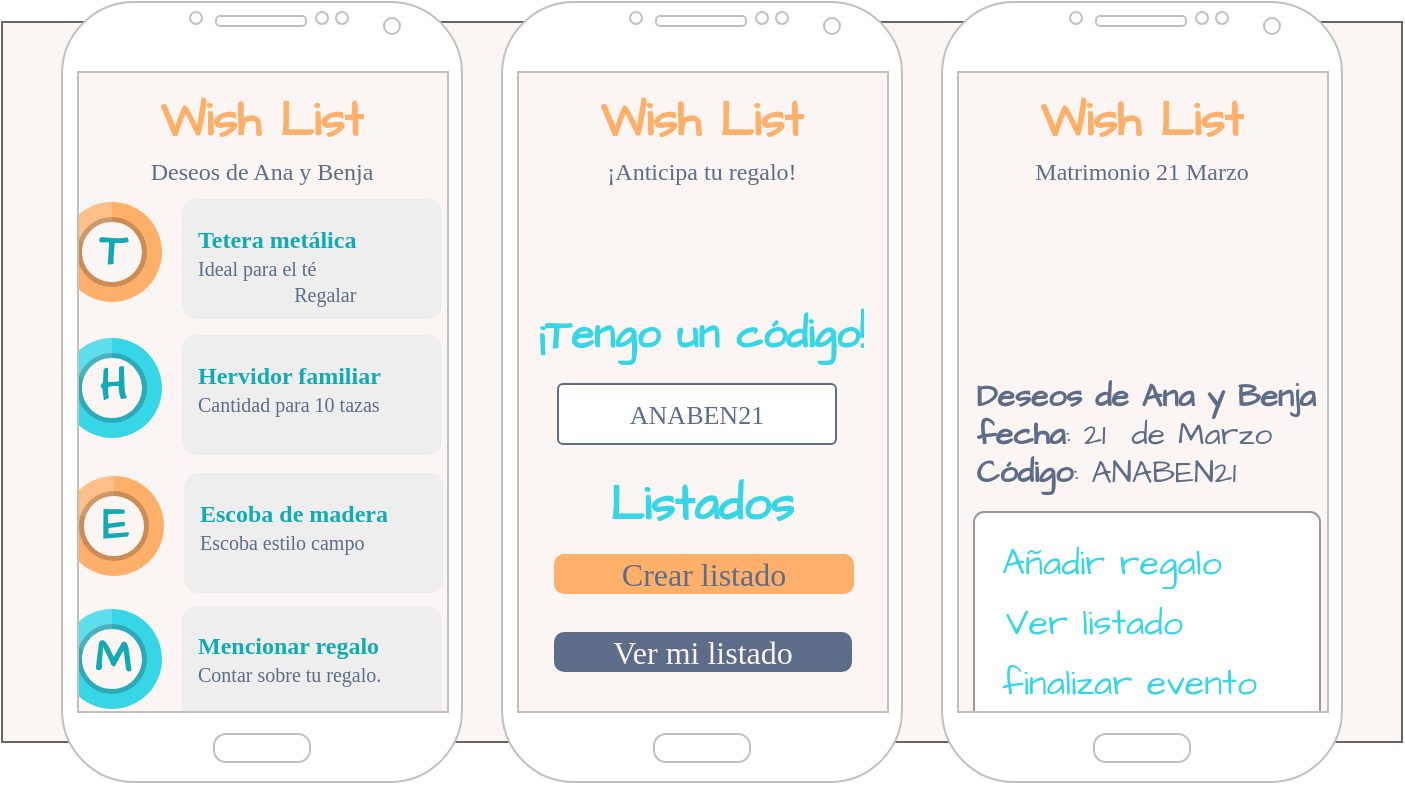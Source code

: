 <mxfile version="17.4.0" type="device"><diagram id="Q65RmlNV9d2oxdA6_jzO" name="Page-1"><mxGraphModel dx="1422" dy="762" grid="1" gridSize="10" guides="1" tooltips="1" connect="1" arrows="1" fold="1" page="1" pageScale="1" pageWidth="827" pageHeight="1169" math="0" shadow="0"><root><mxCell id="PEr-37xWLqHK8UfszfW1-0"/><mxCell id="PEr-37xWLqHK8UfszfW1-1" parent="PEr-37xWLqHK8UfszfW1-0"/><mxCell id="9Yyg17Gd62UURZCRztYS-3" value="" style="rounded=0;whiteSpace=wrap;html=1;fillColor=#FBF6F3;fontColor=#333333;strokeColor=#666666;" parent="PEr-37xWLqHK8UfszfW1-1" vertex="1"><mxGeometry x="50" y="210" width="700" height="360" as="geometry"/></mxCell><mxCell id="9Yyg17Gd62UURZCRztYS-0" value="" style="verticalLabelPosition=bottom;verticalAlign=top;html=1;shadow=0;dashed=0;strokeWidth=1;shape=mxgraph.android.phone2;strokeColor=#c0c0c0;" parent="PEr-37xWLqHK8UfszfW1-1" vertex="1"><mxGeometry x="300" y="200" width="200" height="390" as="geometry"/></mxCell><mxCell id="9Yyg17Gd62UURZCRztYS-4" value="&lt;h1&gt;&lt;font color=&quot;#feb06a&quot;&gt;Wish List&lt;/font&gt;&lt;/h1&gt;" style="text;html=1;strokeColor=none;fillColor=none;spacing=5;spacingTop=-20;whiteSpace=wrap;overflow=hidden;rounded=0;align=center;fontFamily=Architects Daughter;fontSource=https%3A%2F%2Ffonts.googleapis.com%2Fcss%3Ffamily%3DArchitects%2BDaughter;" parent="PEr-37xWLqHK8UfszfW1-1" vertex="1"><mxGeometry x="90" y="240" width="180" height="40" as="geometry"/></mxCell><mxCell id="9Yyg17Gd62UURZCRztYS-5" value="&lt;h1&gt;&lt;font color=&quot;#feb06a&quot;&gt;Wish List&lt;/font&gt;&lt;/h1&gt;" style="text;html=1;strokeColor=none;fillColor=none;spacing=5;spacingTop=-20;whiteSpace=wrap;overflow=hidden;rounded=0;align=center;fontFamily=Architects Daughter;fontSource=https%3A%2F%2Ffonts.googleapis.com%2Fcss%3Ffamily%3DArchitects%2BDaughter;" parent="PEr-37xWLqHK8UfszfW1-1" vertex="1"><mxGeometry x="530" y="240" width="180" height="40" as="geometry"/></mxCell><mxCell id="9Yyg17Gd62UURZCRztYS-6" value="&lt;h1&gt;&lt;font color=&quot;#feb06a&quot;&gt;Wish List&lt;/font&gt;&lt;/h1&gt;" style="text;html=1;strokeColor=none;fillColor=none;spacing=5;spacingTop=-20;whiteSpace=wrap;overflow=hidden;rounded=0;align=center;fontFamily=Architects Daughter;fontSource=https%3A%2F%2Ffonts.googleapis.com%2Fcss%3Ffamily%3DArchitects%2BDaughter;" parent="PEr-37xWLqHK8UfszfW1-1" vertex="1"><mxGeometry x="310" y="240" width="180" height="40" as="geometry"/></mxCell><mxCell id="9Yyg17Gd62UURZCRztYS-7" value="¡Anticipa tu regalo!" style="text;html=1;strokeColor=none;fillColor=none;align=center;verticalAlign=middle;whiteSpace=wrap;rounded=0;fontFamily=Rubik;fontColor=#5D6C89;fontSource=https%3A%2F%2Ffonts.googleapis.com%2Fcss%3Ffamily%3DRubik;" parent="PEr-37xWLqHK8UfszfW1-1" vertex="1"><mxGeometry x="310" y="270" width="180" height="30" as="geometry"/></mxCell><mxCell id="ZBwzKHlEXMseDxMzkvgg-0" value="&lt;h1&gt;&lt;font style=&quot;font-size: 21px&quot;&gt;¡Tengo un código!&lt;/font&gt;&lt;/h1&gt;" style="text;html=1;strokeColor=none;fillColor=none;spacing=5;spacingTop=-20;whiteSpace=wrap;overflow=hidden;rounded=0;fontColor=#36D6E7;fontFamily=Architects Daughter;align=center;fontSource=https%3A%2F%2Ffonts.googleapis.com%2Fcss%3Ffamily%3DArchitects%2BDaughter;" parent="PEr-37xWLqHK8UfszfW1-1" vertex="1"><mxGeometry x="310" y="346" width="180" height="40" as="geometry"/></mxCell><mxCell id="ZBwzKHlEXMseDxMzkvgg-4" value="&lt;font color=&quot;#5d6c89&quot;&gt;ANABEN21&lt;/font&gt;" style="strokeWidth=1;shadow=0;dashed=0;shape=mxgraph.ios.iTextInput;strokeColor=#5D6C89;buttonText=;fontSize=13;align=center;fontColor=#FEB06A;whiteSpace=wrap;html=1;perimeterSpacing=11;fontFamily=Rubik;fontSource=https%3A%2F%2Ffonts.googleapis.com%2Fcss%3Ffamily%3DRubik;" parent="PEr-37xWLqHK8UfszfW1-1" vertex="1"><mxGeometry x="328" y="391" width="139" height="30" as="geometry"/></mxCell><mxCell id="ZBwzKHlEXMseDxMzkvgg-5" value="" style="shape=image;html=1;verticalAlign=top;verticalLabelPosition=bottom;labelBackgroundColor=#36D6E7;imageAspect=0;aspect=fixed;image=https://cdn2.iconfinder.com/data/icons/css-vol-3/24/qr-128.png;fontSize=19;fontColor=#36D6E7;" parent="PEr-37xWLqHK8UfszfW1-1" vertex="1"><mxGeometry x="435" y="392" width="30" height="30" as="geometry"/></mxCell><mxCell id="ZBwzKHlEXMseDxMzkvgg-6" value="&lt;h1 style=&quot;font-size: 24px;&quot;&gt;Listados&lt;/h1&gt;" style="text;html=1;strokeColor=none;fillColor=none;spacing=5;spacingTop=-20;whiteSpace=wrap;overflow=hidden;rounded=0;fontColor=#36D6E7;fontFamily=Architects Daughter;align=center;fontSize=24;fontSource=https%3A%2F%2Ffonts.googleapis.com%2Fcss%3Ffamily%3DArchitects%2BDaughter;" parent="PEr-37xWLqHK8UfszfW1-1" vertex="1"><mxGeometry x="310" y="432" width="180" height="36" as="geometry"/></mxCell><mxCell id="ZBwzKHlEXMseDxMzkvgg-7" value="Ver mi listado" style="html=1;shadow=0;dashed=0;shape=mxgraph.bootstrap.rrect;rSize=5;strokeColor=none;strokeWidth=1;fillColor=#5D6C89;fontColor=#FBF6F3;whiteSpace=wrap;align=center;verticalAlign=middle;spacingLeft=0;fontStyle=0;fontSize=16;spacing=5;fontFamily=Rubik;fontSource=https%3A%2F%2Ffonts.googleapis.com%2Fcss%3Ffamily%3DRubik;" parent="PEr-37xWLqHK8UfszfW1-1" vertex="1"><mxGeometry x="326" y="515" width="149" height="20" as="geometry"/></mxCell><mxCell id="ZBwzKHlEXMseDxMzkvgg-8" value="Crear listado" style="html=1;shadow=0;dashed=0;shape=mxgraph.bootstrap.rrect;rSize=5;strokeColor=none;strokeWidth=1;fillColor=#FEB06A;fontColor=#5D6C89;whiteSpace=wrap;align=center;verticalAlign=middle;spacingLeft=0;fontStyle=0;fontSize=16;spacing=5;fontFamily=Rubik;fontSource=https%3A%2F%2Ffonts.googleapis.com%2Fcss%3Ffamily%3DRubik;" parent="PEr-37xWLqHK8UfszfW1-1" vertex="1"><mxGeometry x="326" y="476" width="150" height="20" as="geometry"/></mxCell><mxCell id="ZBwzKHlEXMseDxMzkvgg-9" value="Deseos de Ana y Benja" style="text;html=1;strokeColor=none;fillColor=none;align=center;verticalAlign=middle;whiteSpace=wrap;rounded=0;fontFamily=Rubik;fontColor=#5D6C89;fontSource=https%3A%2F%2Ffonts.googleapis.com%2Fcss%3Ffamily%3DRubik;" parent="PEr-37xWLqHK8UfszfW1-1" vertex="1"><mxGeometry x="90" y="270" width="180" height="30" as="geometry"/></mxCell><mxCell id="ZBwzKHlEXMseDxMzkvgg-35" value="T" style="verticalLabelPosition=middle;verticalAlign=middle;html=1;html=1;shape=mxgraph.infographic.partConcEllipse;startAngle=0;endAngle=0.8;arcWidth=0.4;strokeColor=none;fillColor=#FEB06A;fontSize=22;fontColor=#12AAB5;align=center;fontStyle=1;fontFamily=Architects Daughter;fontSource=https%3A%2F%2Ffonts.googleapis.com%2Fcss%3Ffamily%3DArchitects%2BDaughter;" parent="PEr-37xWLqHK8UfszfW1-1" vertex="1"><mxGeometry x="80" y="300" width="50" height="50" as="geometry"/></mxCell><mxCell id="ZBwzKHlEXMseDxMzkvgg-10" value="Matrimonio 21 Marzo" style="text;html=1;strokeColor=none;fillColor=none;align=center;verticalAlign=middle;whiteSpace=wrap;rounded=0;fontFamily=Rubik;fontColor=#5D6C89;fontSource=https%3A%2F%2Ffonts.googleapis.com%2Fcss%3Ffamily%3DRubik;" parent="PEr-37xWLqHK8UfszfW1-1" vertex="1"><mxGeometry x="530" y="270" width="180" height="30" as="geometry"/></mxCell><mxCell id="ZBwzKHlEXMseDxMzkvgg-40" value="&lt;font style=&quot;font-size: 10px&quot;&gt;&lt;font style=&quot;font-size: 12px&quot; color=&quot;#12AAB5&quot;&gt;&lt;b&gt;Tetera metálica&lt;/b&gt;&lt;/font&gt;&lt;br&gt;Ideal para el té&lt;br&gt;&lt;div style=&quot;text-align: right&quot;&gt;&lt;span&gt;Regalar&lt;/span&gt;&lt;/div&gt;&lt;/font&gt;" style="rounded=1;strokeColor=none;fillColor=#EEEEEE;align=left;arcSize=12;verticalAlign=top;whiteSpace=wrap;html=1;fontSize=12;spacing=8;fontFamily=Rubik;fontColor=#5D6C89;fontSource=https%3A%2F%2Ffonts.googleapis.com%2Fcss%3Ffamily%3DRubik;" parent="PEr-37xWLqHK8UfszfW1-1" vertex="1"><mxGeometry x="140" y="298.5" width="130" height="60" as="geometry"/></mxCell><mxCell id="ZBwzKHlEXMseDxMzkvgg-41" value="H" style="verticalLabelPosition=middle;verticalAlign=middle;html=1;html=1;shape=mxgraph.infographic.partConcEllipse;startAngle=0;endAngle=0.8;arcWidth=0.4;strokeColor=none;fillColor=#36D6E7;fontSize=22;fontColor=#12AAB5;align=center;fontStyle=1;fontFamily=Architects Daughter;fontSource=https%3A%2F%2Ffonts.googleapis.com%2Fcss%3Ffamily%3DArchitects%2BDaughter;" parent="PEr-37xWLqHK8UfszfW1-1" vertex="1"><mxGeometry x="80" y="368" width="50" height="50" as="geometry"/></mxCell><mxCell id="ZBwzKHlEXMseDxMzkvgg-42" value="&lt;font style=&quot;font-size: 10px&quot;&gt;&lt;font style=&quot;font-size: 12px&quot; color=&quot;#12AAB5&quot;&gt;&lt;b&gt;Hervidor familiar&lt;/b&gt;&lt;/font&gt;&lt;br&gt;Cantidad para 10 tazas&lt;br&gt;&lt;/font&gt;" style="rounded=1;strokeColor=none;fillColor=#EEEEEE;align=left;arcSize=12;verticalAlign=top;whiteSpace=wrap;html=1;fontSize=12;spacing=8;fontFamily=Rubik;fontColor=#5D6C89;fontSource=https%3A%2F%2Ffonts.googleapis.com%2Fcss%3Ffamily%3DRubik;" parent="PEr-37xWLqHK8UfszfW1-1" vertex="1"><mxGeometry x="140" y="366.5" width="130" height="60" as="geometry"/></mxCell><mxCell id="ZBwzKHlEXMseDxMzkvgg-43" value="E" style="verticalLabelPosition=middle;verticalAlign=middle;html=1;html=1;shape=mxgraph.infographic.partConcEllipse;startAngle=0;endAngle=0.8;arcWidth=0.4;strokeColor=none;fillColor=#FEB06A;fontSize=22;fontColor=#12AAB5;align=center;fontStyle=1;fontFamily=Architects Daughter;fontSource=https%3A%2F%2Ffonts.googleapis.com%2Fcss%3Ffamily%3DArchitects%2BDaughter;" parent="PEr-37xWLqHK8UfszfW1-1" vertex="1"><mxGeometry x="81" y="437" width="50" height="50" as="geometry"/></mxCell><mxCell id="ZBwzKHlEXMseDxMzkvgg-44" value="&lt;font style=&quot;font-size: 10px&quot;&gt;&lt;font style=&quot;font-size: 12px&quot; color=&quot;#12AAB5&quot;&gt;&lt;b&gt;Escoba de madera&lt;/b&gt;&lt;/font&gt;&lt;br&gt;Escoba estilo campo&lt;br&gt;&lt;/font&gt;" style="rounded=1;strokeColor=none;fillColor=#EEEEEE;align=left;arcSize=12;verticalAlign=top;whiteSpace=wrap;html=1;fontSize=12;spacing=8;fontFamily=Rubik;fontColor=#5D6C89;fontSource=https%3A%2F%2Ffonts.googleapis.com%2Fcss%3Ffamily%3DRubik;" parent="PEr-37xWLqHK8UfszfW1-1" vertex="1"><mxGeometry x="141" y="435.5" width="130" height="60" as="geometry"/></mxCell><mxCell id="ZBwzKHlEXMseDxMzkvgg-45" value="M" style="verticalLabelPosition=middle;verticalAlign=middle;html=1;html=1;shape=mxgraph.infographic.partConcEllipse;startAngle=0;endAngle=0.8;arcWidth=0.4;strokeColor=none;fillColor=#36D6E7;fontSize=22;fontColor=#12AAB5;align=center;fontStyle=1;fontFamily=Architects Daughter;fontSource=https%3A%2F%2Ffonts.googleapis.com%2Fcss%3Ffamily%3DArchitects%2BDaughter;" parent="PEr-37xWLqHK8UfszfW1-1" vertex="1"><mxGeometry x="80" y="503.5" width="50" height="50" as="geometry"/></mxCell><mxCell id="ZBwzKHlEXMseDxMzkvgg-46" value="&lt;font&gt;&lt;font color=&quot;#12aab5&quot;&gt;&lt;b&gt;Mencionar regalo&lt;/b&gt;&lt;/font&gt;&lt;br&gt;&lt;span style=&quot;font-size: 10px&quot;&gt;Contar sobre tu regalo.&lt;/span&gt;&lt;br&gt;&lt;div style=&quot;font-size: 10px ; text-align: center&quot;&gt;&lt;br&gt;&lt;/div&gt;&lt;/font&gt;" style="rounded=1;strokeColor=none;fillColor=#EEEEEE;align=left;arcSize=12;verticalAlign=top;whiteSpace=wrap;html=1;fontSize=12;spacing=8;fontFamily=Rubik;fontColor=#5D6C89;fontSource=https%3A%2F%2Ffonts.googleapis.com%2Fcss%3Ffamily%3DRubik;" parent="PEr-37xWLqHK8UfszfW1-1" vertex="1"><mxGeometry x="140" y="502" width="130" height="60" as="geometry"/></mxCell><mxCell id="9Yyg17Gd62UURZCRztYS-2" value="" style="verticalLabelPosition=bottom;verticalAlign=top;html=1;shadow=0;dashed=0;strokeWidth=1;shape=mxgraph.android.phone2;strokeColor=#c0c0c0;" parent="PEr-37xWLqHK8UfszfW1-1" vertex="1"><mxGeometry x="80" y="200" width="200" height="390" as="geometry"/></mxCell><mxCell id="ZBwzKHlEXMseDxMzkvgg-49" value="" style="shape=image;html=1;verticalAlign=top;verticalLabelPosition=bottom;labelBackgroundColor=#ffffff;imageAspect=0;aspect=fixed;image=https://cdn1.iconfinder.com/data/icons/line-christmas-icons/75/_gift-128.png;fontFamily=Comic Sans MS;fontSize=19;fontColor=#36D6E7;strokeColor=#5D6C89;fillColor=#36D6E7;" parent="PEr-37xWLqHK8UfszfW1-1" vertex="1"><mxGeometry x="244" y="335.5" width="21" height="21" as="geometry"/></mxCell><mxCell id="ZBwzKHlEXMseDxMzkvgg-52" value="" style="rounded=1;shape=image;html=1;verticalAlign=top;verticalLabelPosition=bottom;labelBackgroundColor=#ffffff;imageAspect=0;aspect=fixed;image=https://cdn1.iconfinder.com/data/icons/ionicons-outline-vol-2/512/qr-code-outline-128.png;fontFamily=Comic Sans MS;fontSize=19;fontColor=none;strokeColor=#5D6C89;fillColor=#36D6E7;imageBorder=none;strokeWidth=3;noLabel=1;" parent="PEr-37xWLqHK8UfszfW1-1" vertex="1"><mxGeometry x="580" y="300" width="80" height="80" as="geometry"/></mxCell><mxCell id="ZBwzKHlEXMseDxMzkvgg-54" value="" style="shape=image;html=1;verticalAlign=top;verticalLabelPosition=bottom;labelBackgroundColor=#ffffff;imageAspect=0;aspect=fixed;image=https://cdn1.iconfinder.com/data/icons/line-christmas-icons/75/_gift-128.png;fontFamily=Comic Sans MS;fontSize=19;fontColor=#36D6E7;strokeColor=#5D6C89;fillColor=#36D6E7;" parent="PEr-37xWLqHK8UfszfW1-1" vertex="1"><mxGeometry x="375" y="303.5" width="50" height="50" as="geometry"/></mxCell><mxCell id="ZBwzKHlEXMseDxMzkvgg-55" value="" style="html=1;shadow=0;dashed=0;shape=mxgraph.bootstrap.rrect;rSize=5;fillColor=#ffffff;strokeColor=#999999;labelBackgroundColor=none;fontFamily=Comic Sans MS;fontSize=10;fontColor=#36D6E7;" parent="PEr-37xWLqHK8UfszfW1-1" vertex="1"><mxGeometry x="536" y="455" width="173" height="110" as="geometry"/></mxCell><mxCell id="ZBwzKHlEXMseDxMzkvgg-56" value="Añadir regalo" style="fillColor=none;strokeColor=none;align=left;spacing=20;fontSize=18;labelBackgroundColor=none;fontFamily=Architects Daughter;fontColor=#36D6E7;html=1;fontSource=https%3A%2F%2Ffonts.googleapis.com%2Fcss%3Ffamily%3DArchitects%2BDaughter;fontStyle=0" parent="ZBwzKHlEXMseDxMzkvgg-55" vertex="1"><mxGeometry width="170" height="30" relative="1" as="geometry"><mxPoint x="-6" y="10" as="offset"/></mxGeometry></mxCell><mxCell id="ZBwzKHlEXMseDxMzkvgg-58" value="finalizar evento" style="fillColor=none;strokeColor=none;align=left;spacing=20;fontSize=18;labelBackgroundColor=none;fontFamily=Architects Daughter;fontColor=#36D6E7;html=1;fontSource=https%3A%2F%2Ffonts.googleapis.com%2Fcss%3Ffamily%3DArchitects%2BDaughter;fontStyle=0" parent="ZBwzKHlEXMseDxMzkvgg-55" vertex="1"><mxGeometry width="170" height="30" relative="1" as="geometry"><mxPoint x="-6" y="70" as="offset"/></mxGeometry></mxCell><mxCell id="ZBwzKHlEXMseDxMzkvgg-59" value="Ver listado" style="fillColor=none;strokeColor=none;align=left;spacing=20;fontSize=18;labelBackgroundColor=none;fontFamily=Architects Daughter;fontColor=#36D6E7;html=1;fontSource=https%3A%2F%2Ffonts.googleapis.com%2Fcss%3Ffamily%3DArchitects%2BDaughter;fontStyle=0" parent="ZBwzKHlEXMseDxMzkvgg-55" vertex="1"><mxGeometry x="-4.011" y="40" width="169.023" height="30" as="geometry"/></mxCell><mxCell id="ZBwzKHlEXMseDxMzkvgg-65" value="" style="shape=image;html=1;verticalAlign=top;verticalLabelPosition=bottom;labelBackgroundColor=#ffffff;imageAspect=0;aspect=fixed;image=https://cdn4.iconfinder.com/data/icons/ionicons/512/icon-minus-circled-128.png;fontFamily=Comic Sans MS;fontSize=15;fontColor=none;strokeColor=#5D6C89;strokeWidth=3;fillColor=#36D6E7;" parent="ZBwzKHlEXMseDxMzkvgg-55" vertex="1"><mxGeometry x="153.138" y="48.25" width="17" height="17" as="geometry"/></mxCell><mxCell id="ZBwzKHlEXMseDxMzkvgg-67" value="" style="shape=image;html=1;verticalAlign=top;verticalLabelPosition=bottom;labelBackgroundColor=#ffffff;imageAspect=0;aspect=fixed;image=https://cdn2.iconfinder.com/data/icons/essential-web-1-1/50/eye-visible-show-monitor-see-128.png;fontFamily=Comic Sans MS;fontSize=15;fontColor=none;strokeColor=#5D6C89;strokeWidth=3;fillColor=#36D6E7;" parent="ZBwzKHlEXMseDxMzkvgg-55" vertex="1"><mxGeometry x="120.553" y="50.25" width="13.671" height="13.671" as="geometry"/></mxCell><mxCell id="ZBwzKHlEXMseDxMzkvgg-66" value="" style="shape=image;html=1;verticalAlign=top;verticalLabelPosition=bottom;labelBackgroundColor=#ffffff;imageAspect=0;aspect=fixed;image=https://cdn4.iconfinder.com/data/icons/developer-set-3/128/edit-128.png;fontFamily=Comic Sans MS;fontSize=15;fontColor=none;strokeColor=#5D6C89;strokeWidth=3;fillColor=#36D6E7;" parent="ZBwzKHlEXMseDxMzkvgg-55" vertex="1"><mxGeometry x="136.213" y="50.25" width="14.914" height="14.914" as="geometry"/></mxCell><mxCell id="ZBwzKHlEXMseDxMzkvgg-68" value="" style="shape=image;html=1;verticalAlign=top;verticalLabelPosition=bottom;labelBackgroundColor=#ffffff;imageAspect=0;aspect=fixed;image=https://cdn1.iconfinder.com/data/icons/squarenav/480/close_square_black-128.png;fontFamily=Comic Sans MS;fontSize=15;fontColor=none;strokeColor=#5D6C89;strokeWidth=3;fillColor=#36D6E7;" parent="ZBwzKHlEXMseDxMzkvgg-55" vertex="1"><mxGeometry x="154.121" y="76" width="14.914" height="14.914" as="geometry"/></mxCell><mxCell id="ZBwzKHlEXMseDxMzkvgg-61" value="&lt;div style=&quot;text-align: left ; font-size: 16px&quot;&gt;&lt;span style=&quot;font-size: 16px&quot;&gt;&lt;b style=&quot;font-size: 16px&quot;&gt;Deseos de Ana y Benja&lt;/b&gt;&lt;/span&gt;&lt;/div&gt;&lt;div style=&quot;text-align: left ; font-size: 16px&quot;&gt;&lt;b&gt;fecha&lt;/b&gt;: &lt;span style=&quot;font-size: 16px&quot;&gt;21&amp;nbsp; de Marzo&lt;/span&gt;&lt;/div&gt;&lt;div style=&quot;text-align: left ; font-size: 16px&quot;&gt;&lt;b&gt;Código&lt;/b&gt;: ANABEN21&lt;/div&gt;" style="text;html=1;strokeColor=none;fillColor=none;align=center;verticalAlign=middle;whiteSpace=wrap;rounded=0;fontFamily=Architects Daughter;fontColor=#5D6C89;fontSize=16;fontSource=https%3A%2F%2Ffonts.googleapis.com%2Fcss%3Ffamily%3DArchitects%2BDaughter;" parent="PEr-37xWLqHK8UfszfW1-1" vertex="1"><mxGeometry x="532" y="401" width="180" height="30" as="geometry"/></mxCell><mxCell id="9Yyg17Gd62UURZCRztYS-1" value="" style="verticalLabelPosition=bottom;verticalAlign=top;html=1;shadow=0;dashed=0;strokeWidth=1;shape=mxgraph.android.phone2;strokeColor=#c0c0c0;" parent="PEr-37xWLqHK8UfszfW1-1" vertex="1"><mxGeometry x="520" y="200" width="200" height="390" as="geometry"/></mxCell><mxCell id="ZBwzKHlEXMseDxMzkvgg-64" value="" style="shape=image;html=1;verticalAlign=top;verticalLabelPosition=bottom;labelBackgroundColor=#ffffff;imageAspect=0;aspect=fixed;image=https://cdn4.iconfinder.com/data/icons/e-commerce-icon-set/48/More_2-128.png;fontFamily=Comic Sans MS;fontSize=15;fontColor=none;strokeColor=#5D6C89;strokeWidth=3;fillColor=#36D6E7;" parent="PEr-37xWLqHK8UfszfW1-1" vertex="1"><mxGeometry x="690" y="474" width="15" height="15" as="geometry"/></mxCell></root></mxGraphModel></diagram></mxfile>